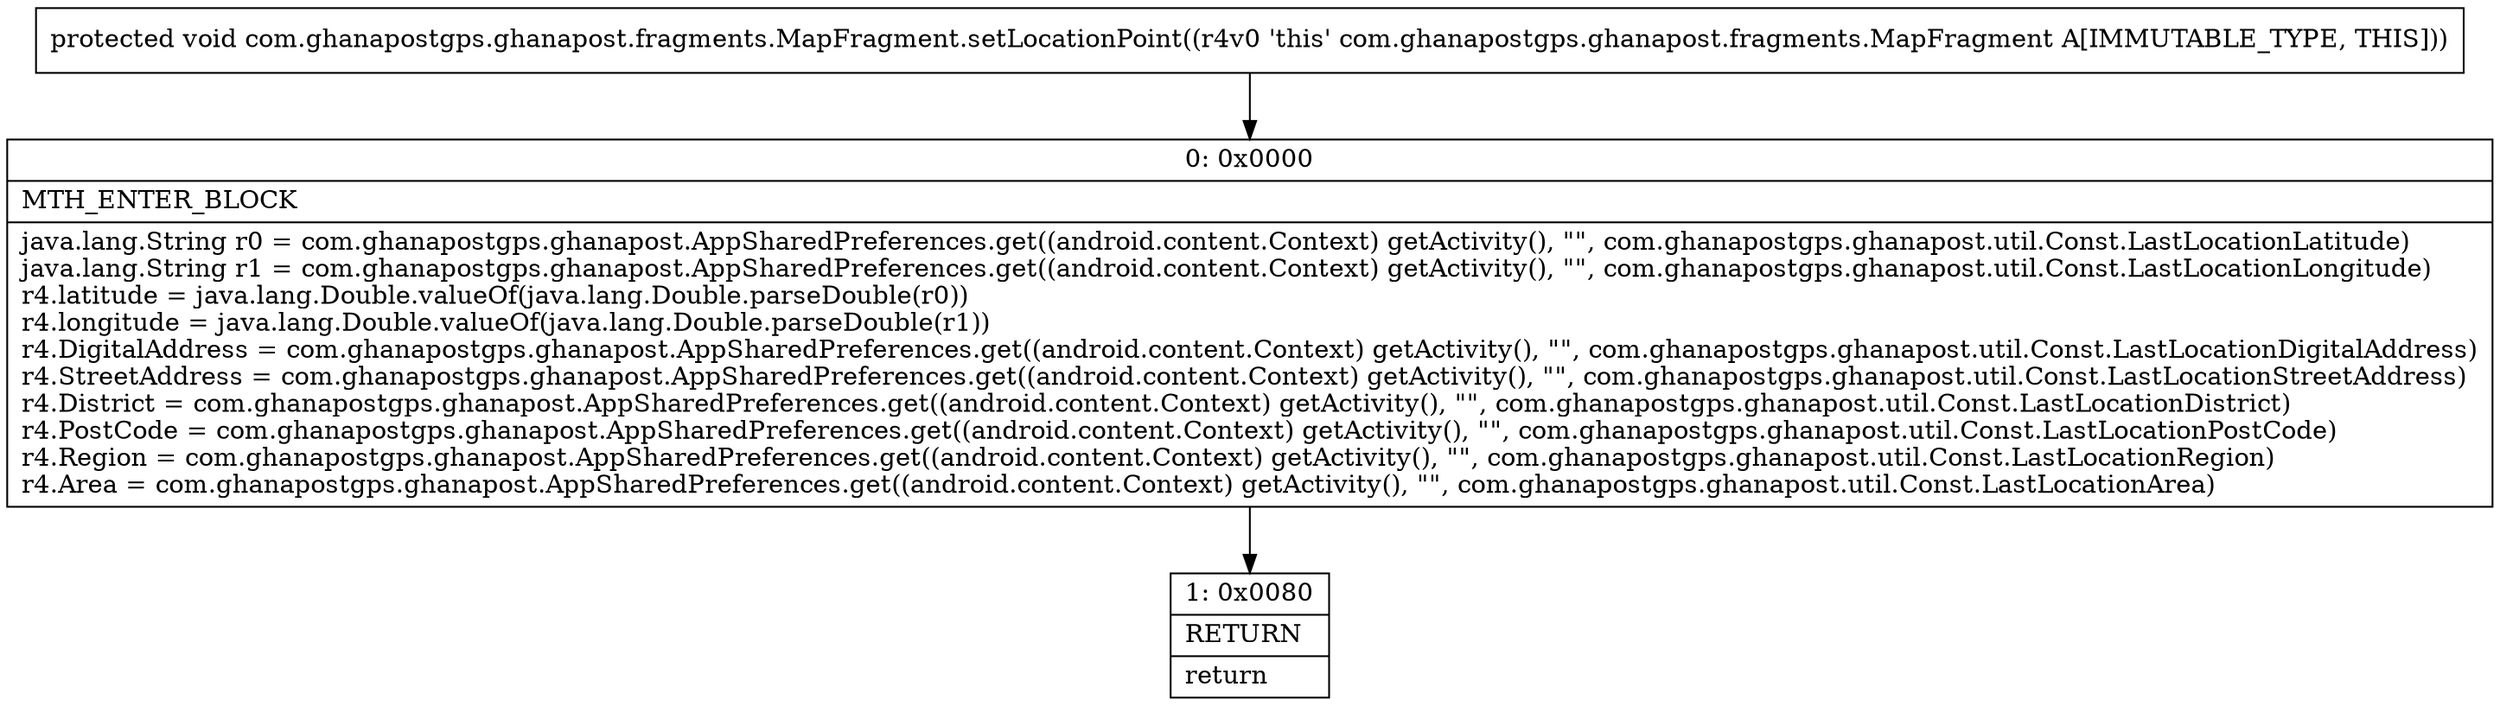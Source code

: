 digraph "CFG forcom.ghanapostgps.ghanapost.fragments.MapFragment.setLocationPoint()V" {
Node_0 [shape=record,label="{0\:\ 0x0000|MTH_ENTER_BLOCK\l|java.lang.String r0 = com.ghanapostgps.ghanapost.AppSharedPreferences.get((android.content.Context) getActivity(), \"\", com.ghanapostgps.ghanapost.util.Const.LastLocationLatitude)\ljava.lang.String r1 = com.ghanapostgps.ghanapost.AppSharedPreferences.get((android.content.Context) getActivity(), \"\", com.ghanapostgps.ghanapost.util.Const.LastLocationLongitude)\lr4.latitude = java.lang.Double.valueOf(java.lang.Double.parseDouble(r0))\lr4.longitude = java.lang.Double.valueOf(java.lang.Double.parseDouble(r1))\lr4.DigitalAddress = com.ghanapostgps.ghanapost.AppSharedPreferences.get((android.content.Context) getActivity(), \"\", com.ghanapostgps.ghanapost.util.Const.LastLocationDigitalAddress)\lr4.StreetAddress = com.ghanapostgps.ghanapost.AppSharedPreferences.get((android.content.Context) getActivity(), \"\", com.ghanapostgps.ghanapost.util.Const.LastLocationStreetAddress)\lr4.District = com.ghanapostgps.ghanapost.AppSharedPreferences.get((android.content.Context) getActivity(), \"\", com.ghanapostgps.ghanapost.util.Const.LastLocationDistrict)\lr4.PostCode = com.ghanapostgps.ghanapost.AppSharedPreferences.get((android.content.Context) getActivity(), \"\", com.ghanapostgps.ghanapost.util.Const.LastLocationPostCode)\lr4.Region = com.ghanapostgps.ghanapost.AppSharedPreferences.get((android.content.Context) getActivity(), \"\", com.ghanapostgps.ghanapost.util.Const.LastLocationRegion)\lr4.Area = com.ghanapostgps.ghanapost.AppSharedPreferences.get((android.content.Context) getActivity(), \"\", com.ghanapostgps.ghanapost.util.Const.LastLocationArea)\l}"];
Node_1 [shape=record,label="{1\:\ 0x0080|RETURN\l|return\l}"];
MethodNode[shape=record,label="{protected void com.ghanapostgps.ghanapost.fragments.MapFragment.setLocationPoint((r4v0 'this' com.ghanapostgps.ghanapost.fragments.MapFragment A[IMMUTABLE_TYPE, THIS])) }"];
MethodNode -> Node_0;
Node_0 -> Node_1;
}

